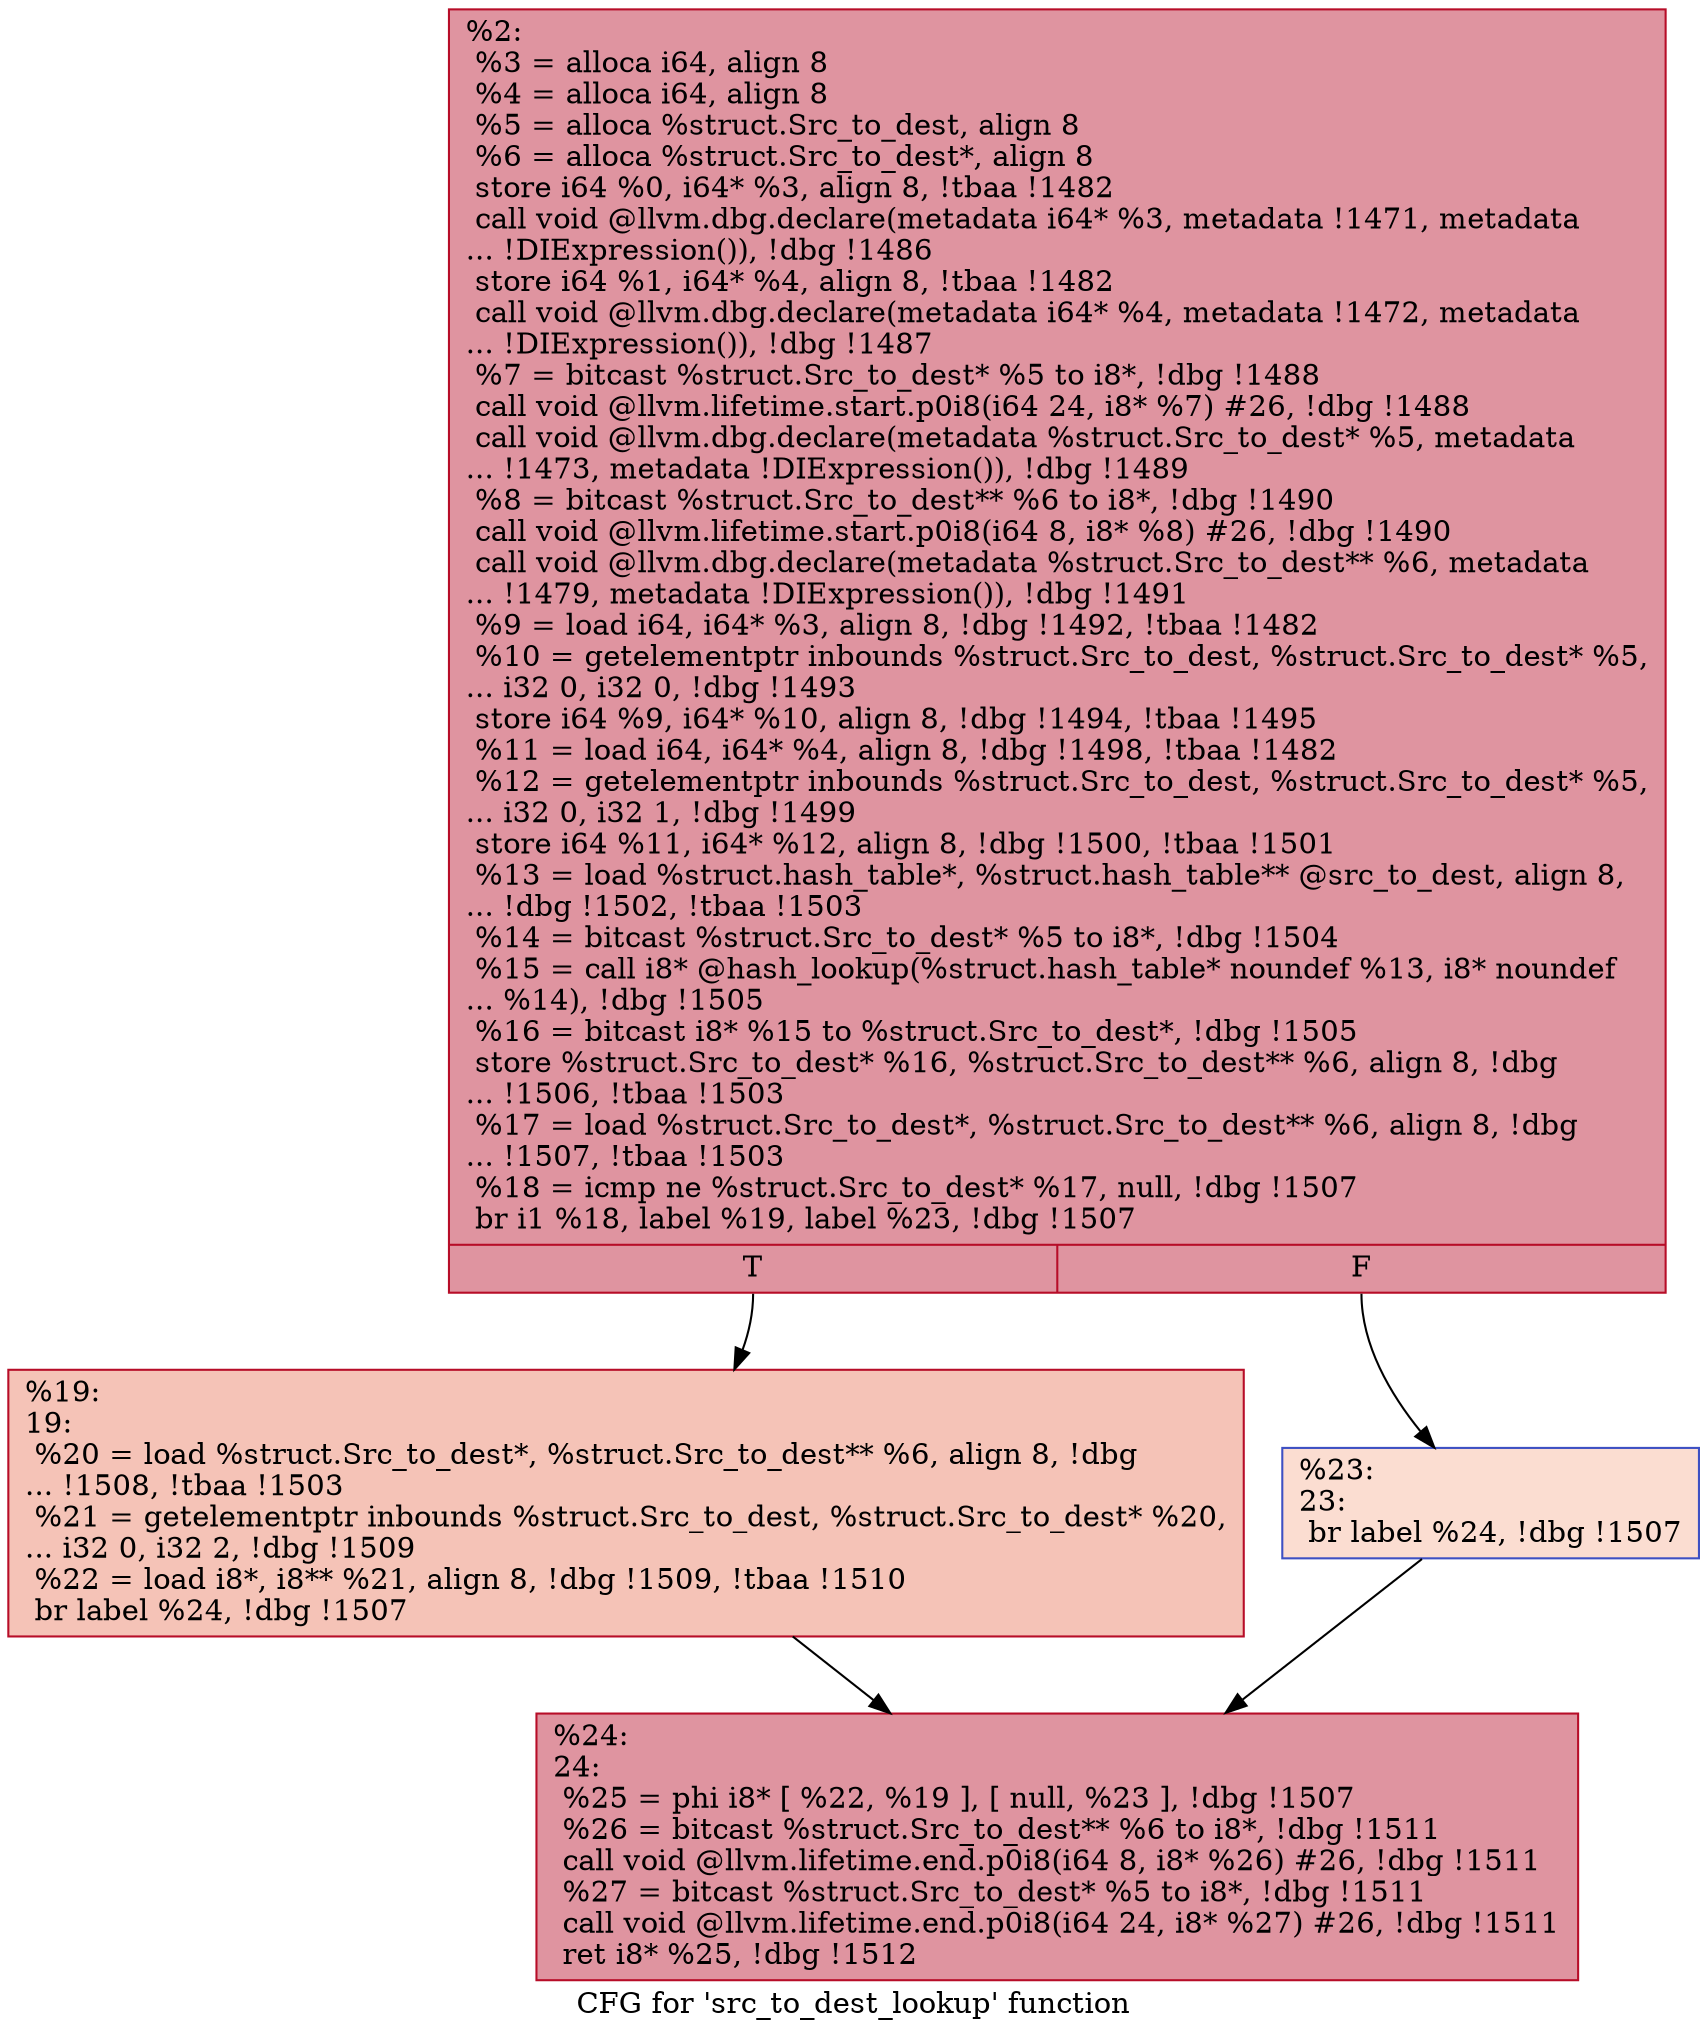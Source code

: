 digraph "CFG for 'src_to_dest_lookup' function" {
	label="CFG for 'src_to_dest_lookup' function";

	Node0xef18a0 [shape=record,color="#b70d28ff", style=filled, fillcolor="#b70d2870",label="{%2:\l  %3 = alloca i64, align 8\l  %4 = alloca i64, align 8\l  %5 = alloca %struct.Src_to_dest, align 8\l  %6 = alloca %struct.Src_to_dest*, align 8\l  store i64 %0, i64* %3, align 8, !tbaa !1482\l  call void @llvm.dbg.declare(metadata i64* %3, metadata !1471, metadata\l... !DIExpression()), !dbg !1486\l  store i64 %1, i64* %4, align 8, !tbaa !1482\l  call void @llvm.dbg.declare(metadata i64* %4, metadata !1472, metadata\l... !DIExpression()), !dbg !1487\l  %7 = bitcast %struct.Src_to_dest* %5 to i8*, !dbg !1488\l  call void @llvm.lifetime.start.p0i8(i64 24, i8* %7) #26, !dbg !1488\l  call void @llvm.dbg.declare(metadata %struct.Src_to_dest* %5, metadata\l... !1473, metadata !DIExpression()), !dbg !1489\l  %8 = bitcast %struct.Src_to_dest** %6 to i8*, !dbg !1490\l  call void @llvm.lifetime.start.p0i8(i64 8, i8* %8) #26, !dbg !1490\l  call void @llvm.dbg.declare(metadata %struct.Src_to_dest** %6, metadata\l... !1479, metadata !DIExpression()), !dbg !1491\l  %9 = load i64, i64* %3, align 8, !dbg !1492, !tbaa !1482\l  %10 = getelementptr inbounds %struct.Src_to_dest, %struct.Src_to_dest* %5,\l... i32 0, i32 0, !dbg !1493\l  store i64 %9, i64* %10, align 8, !dbg !1494, !tbaa !1495\l  %11 = load i64, i64* %4, align 8, !dbg !1498, !tbaa !1482\l  %12 = getelementptr inbounds %struct.Src_to_dest, %struct.Src_to_dest* %5,\l... i32 0, i32 1, !dbg !1499\l  store i64 %11, i64* %12, align 8, !dbg !1500, !tbaa !1501\l  %13 = load %struct.hash_table*, %struct.hash_table** @src_to_dest, align 8,\l... !dbg !1502, !tbaa !1503\l  %14 = bitcast %struct.Src_to_dest* %5 to i8*, !dbg !1504\l  %15 = call i8* @hash_lookup(%struct.hash_table* noundef %13, i8* noundef\l... %14), !dbg !1505\l  %16 = bitcast i8* %15 to %struct.Src_to_dest*, !dbg !1505\l  store %struct.Src_to_dest* %16, %struct.Src_to_dest** %6, align 8, !dbg\l... !1506, !tbaa !1503\l  %17 = load %struct.Src_to_dest*, %struct.Src_to_dest** %6, align 8, !dbg\l... !1507, !tbaa !1503\l  %18 = icmp ne %struct.Src_to_dest* %17, null, !dbg !1507\l  br i1 %18, label %19, label %23, !dbg !1507\l|{<s0>T|<s1>F}}"];
	Node0xef18a0:s0 -> Node0xef1920;
	Node0xef18a0:s1 -> Node0xef1970;
	Node0xef1920 [shape=record,color="#b70d28ff", style=filled, fillcolor="#e8765c70",label="{%19:\l19:                                               \l  %20 = load %struct.Src_to_dest*, %struct.Src_to_dest** %6, align 8, !dbg\l... !1508, !tbaa !1503\l  %21 = getelementptr inbounds %struct.Src_to_dest, %struct.Src_to_dest* %20,\l... i32 0, i32 2, !dbg !1509\l  %22 = load i8*, i8** %21, align 8, !dbg !1509, !tbaa !1510\l  br label %24, !dbg !1507\l}"];
	Node0xef1920 -> Node0xef19c0;
	Node0xef1970 [shape=record,color="#3d50c3ff", style=filled, fillcolor="#f7b39670",label="{%23:\l23:                                               \l  br label %24, !dbg !1507\l}"];
	Node0xef1970 -> Node0xef19c0;
	Node0xef19c0 [shape=record,color="#b70d28ff", style=filled, fillcolor="#b70d2870",label="{%24:\l24:                                               \l  %25 = phi i8* [ %22, %19 ], [ null, %23 ], !dbg !1507\l  %26 = bitcast %struct.Src_to_dest** %6 to i8*, !dbg !1511\l  call void @llvm.lifetime.end.p0i8(i64 8, i8* %26) #26, !dbg !1511\l  %27 = bitcast %struct.Src_to_dest* %5 to i8*, !dbg !1511\l  call void @llvm.lifetime.end.p0i8(i64 24, i8* %27) #26, !dbg !1511\l  ret i8* %25, !dbg !1512\l}"];
}

